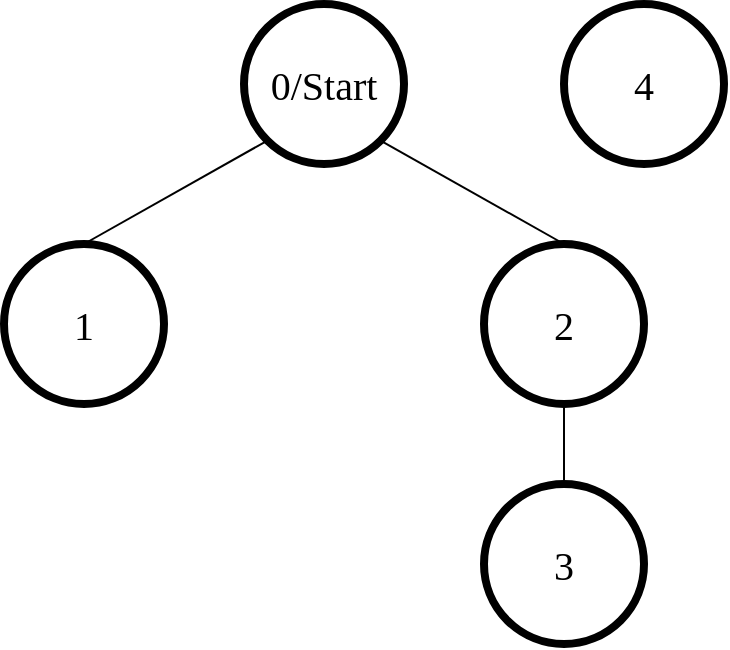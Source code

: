 <mxfile version="12.4.6"><diagram id="GwOO8P_TTNT2gdPSmvTR" name="Page-1"><mxGraphModel dx="1422" dy="846" grid="1" gridSize="10" guides="1" tooltips="1" connect="1" arrows="1" fold="1" page="0" pageScale="1" pageWidth="850" pageHeight="1100" math="0" shadow="0"><root><mxCell id="0"/><mxCell id="1" parent="0"/><mxCell id="q4erUK9h42PB-5WbvynE-6" style="rounded=0;orthogonalLoop=1;jettySize=auto;html=1;exitX=0;exitY=1;exitDx=0;exitDy=0;entryX=0.5;entryY=0;entryDx=0;entryDy=0;endArrow=none;endFill=0;" edge="1" parent="1" source="q4erUK9h42PB-5WbvynE-1" target="q4erUK9h42PB-5WbvynE-2"><mxGeometry relative="1" as="geometry"/></mxCell><mxCell id="q4erUK9h42PB-5WbvynE-7" style="edgeStyle=none;rounded=0;orthogonalLoop=1;jettySize=auto;html=1;exitX=1;exitY=1;exitDx=0;exitDy=0;entryX=0.5;entryY=0;entryDx=0;entryDy=0;endArrow=none;endFill=0;" edge="1" parent="1" source="q4erUK9h42PB-5WbvynE-1" target="q4erUK9h42PB-5WbvynE-3"><mxGeometry relative="1" as="geometry"/></mxCell><mxCell id="q4erUK9h42PB-5WbvynE-1" value="&lt;font style=&quot;font-size: 20px&quot;&gt;0/Start&lt;/font&gt;" style="ellipse;whiteSpace=wrap;html=1;aspect=fixed;strokeWidth=4;fontFamily=Cambria;" vertex="1" parent="1"><mxGeometry x="320" y="320" width="80" height="80" as="geometry"/></mxCell><mxCell id="q4erUK9h42PB-5WbvynE-2" value="&lt;font style=&quot;font-size: 20px&quot; face=&quot;Cambria&quot;&gt;1&lt;/font&gt;" style="ellipse;whiteSpace=wrap;html=1;aspect=fixed;strokeWidth=4;" vertex="1" parent="1"><mxGeometry x="200" y="440" width="80" height="80" as="geometry"/></mxCell><mxCell id="q4erUK9h42PB-5WbvynE-8" style="edgeStyle=none;rounded=0;orthogonalLoop=1;jettySize=auto;html=1;exitX=0.5;exitY=1;exitDx=0;exitDy=0;entryX=0.5;entryY=0;entryDx=0;entryDy=0;endArrow=none;endFill=0;" edge="1" parent="1" source="q4erUK9h42PB-5WbvynE-3" target="q4erUK9h42PB-5WbvynE-4"><mxGeometry relative="1" as="geometry"/></mxCell><mxCell id="q4erUK9h42PB-5WbvynE-3" value="&lt;font style=&quot;font-size: 20px&quot; face=&quot;Cambria&quot;&gt;2&lt;/font&gt;" style="ellipse;whiteSpace=wrap;html=1;aspect=fixed;strokeWidth=4;" vertex="1" parent="1"><mxGeometry x="440" y="440" width="80" height="80" as="geometry"/></mxCell><mxCell id="q4erUK9h42PB-5WbvynE-4" value="&lt;font style=&quot;font-size: 20px&quot; face=&quot;Cambria&quot;&gt;3&lt;br&gt;&lt;/font&gt;" style="ellipse;whiteSpace=wrap;html=1;aspect=fixed;strokeWidth=4;" vertex="1" parent="1"><mxGeometry x="440" y="560" width="80" height="80" as="geometry"/></mxCell><mxCell id="q4erUK9h42PB-5WbvynE-5" value="&lt;font style=&quot;font-size: 20px&quot; face=&quot;Cambria&quot;&gt;4&lt;br&gt;&lt;/font&gt;" style="ellipse;whiteSpace=wrap;html=1;aspect=fixed;strokeWidth=4;" vertex="1" parent="1"><mxGeometry x="480" y="320" width="80" height="80" as="geometry"/></mxCell></root></mxGraphModel></diagram></mxfile>